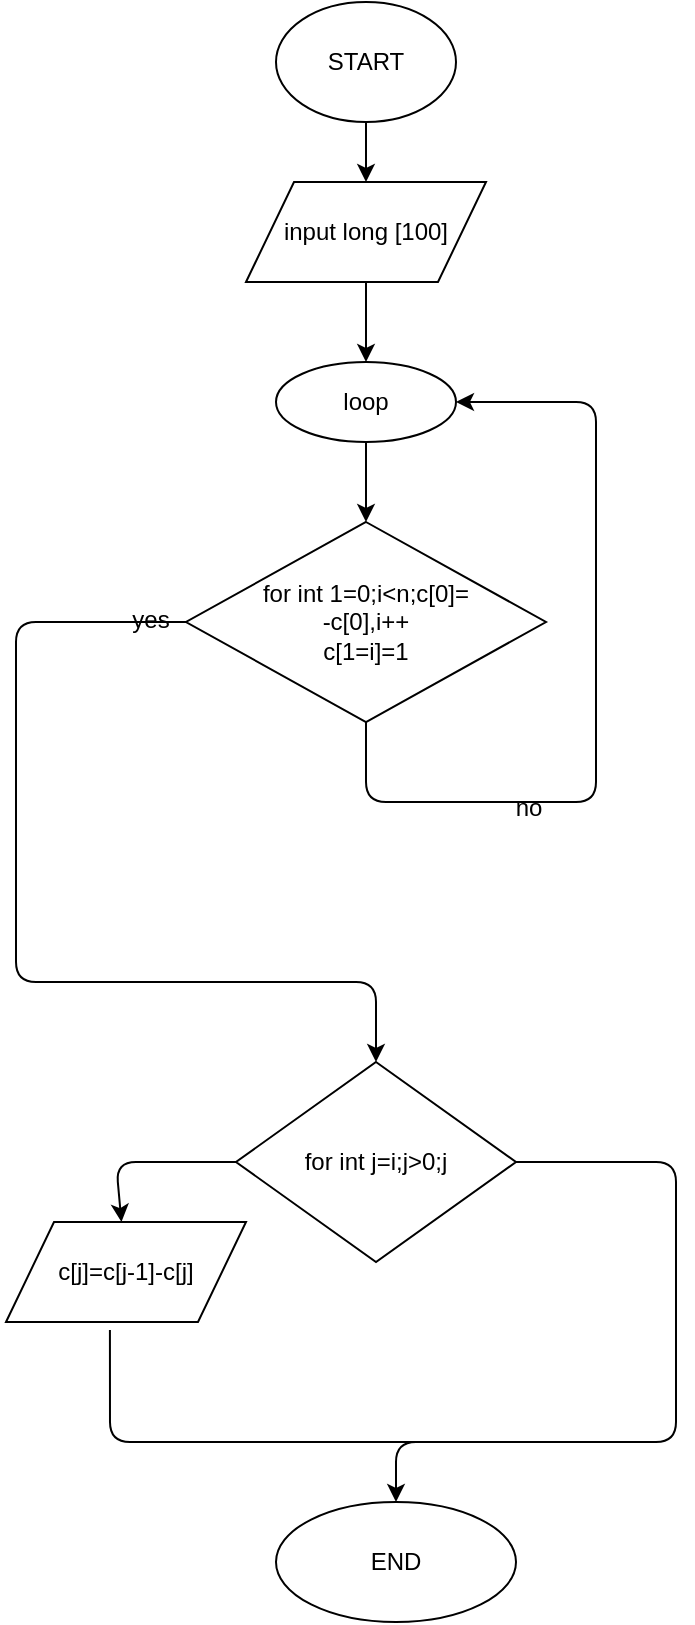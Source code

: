 <mxfile version="13.0.3" type="device"><diagram id="9hhuhPPM2WY0EdSudT1R" name="Halaman-1"><mxGraphModel dx="852" dy="494" grid="1" gridSize="10" guides="1" tooltips="1" connect="1" arrows="1" fold="1" page="1" pageScale="1" pageWidth="850" pageHeight="1100" math="0" shadow="0"><root><mxCell id="0"/><mxCell id="1" parent="0"/><mxCell id="B0I3zjuUgqsJ7zzWb8wE-1" value="START" style="ellipse;whiteSpace=wrap;html=1;" vertex="1" parent="1"><mxGeometry x="400" y="40" width="90" height="60" as="geometry"/></mxCell><mxCell id="B0I3zjuUgqsJ7zzWb8wE-3" value="input long [100]" style="shape=parallelogram;perimeter=parallelogramPerimeter;whiteSpace=wrap;html=1;" vertex="1" parent="1"><mxGeometry x="385" y="130" width="120" height="50" as="geometry"/></mxCell><mxCell id="B0I3zjuUgqsJ7zzWb8wE-9" value="" style="edgeStyle=orthogonalEdgeStyle;rounded=0;orthogonalLoop=1;jettySize=auto;html=1;" edge="1" parent="1" source="B0I3zjuUgqsJ7zzWb8wE-5" target="B0I3zjuUgqsJ7zzWb8wE-10"><mxGeometry relative="1" as="geometry"><mxPoint x="445" y="300" as="targetPoint"/></mxGeometry></mxCell><mxCell id="B0I3zjuUgqsJ7zzWb8wE-5" value="loop" style="ellipse;whiteSpace=wrap;html=1;" vertex="1" parent="1"><mxGeometry x="400" y="220" width="90" height="40" as="geometry"/></mxCell><mxCell id="B0I3zjuUgqsJ7zzWb8wE-6" value="" style="endArrow=classic;html=1;exitX=0.5;exitY=1;exitDx=0;exitDy=0;" edge="1" parent="1" source="B0I3zjuUgqsJ7zzWb8wE-1"><mxGeometry width="50" height="50" relative="1" as="geometry"><mxPoint x="460" y="170" as="sourcePoint"/><mxPoint x="445" y="130" as="targetPoint"/></mxGeometry></mxCell><mxCell id="B0I3zjuUgqsJ7zzWb8wE-7" value="" style="endArrow=classic;html=1;exitX=0.5;exitY=1;exitDx=0;exitDy=0;" edge="1" parent="1" source="B0I3zjuUgqsJ7zzWb8wE-3"><mxGeometry width="50" height="50" relative="1" as="geometry"><mxPoint x="440" y="190" as="sourcePoint"/><mxPoint x="445" y="220" as="targetPoint"/></mxGeometry></mxCell><mxCell id="B0I3zjuUgqsJ7zzWb8wE-10" value="for int 1=0;i&amp;lt;n;c[0]=&lt;br&gt;-c[0],i++&lt;br&gt;c[1=i]=1" style="rhombus;whiteSpace=wrap;html=1;" vertex="1" parent="1"><mxGeometry x="355" y="300" width="180" height="100" as="geometry"/></mxCell><mxCell id="B0I3zjuUgqsJ7zzWb8wE-11" value="" style="endArrow=classic;html=1;" edge="1" parent="1"><mxGeometry width="50" height="50" relative="1" as="geometry"><mxPoint x="355" y="350" as="sourcePoint"/><mxPoint x="450" y="570" as="targetPoint"/><Array as="points"><mxPoint x="270" y="350"/><mxPoint x="270" y="530"/><mxPoint x="450" y="530"/></Array></mxGeometry></mxCell><mxCell id="B0I3zjuUgqsJ7zzWb8wE-12" value="" style="endArrow=classic;html=1;exitX=0.5;exitY=1;exitDx=0;exitDy=0;entryX=1;entryY=0.5;entryDx=0;entryDy=0;" edge="1" parent="1" source="B0I3zjuUgqsJ7zzWb8wE-10" target="B0I3zjuUgqsJ7zzWb8wE-5"><mxGeometry width="50" height="50" relative="1" as="geometry"><mxPoint x="480" y="430" as="sourcePoint"/><mxPoint x="500" y="240" as="targetPoint"/><Array as="points"><mxPoint x="445" y="440"/><mxPoint x="560" y="440"/><mxPoint x="560" y="240"/></Array></mxGeometry></mxCell><mxCell id="B0I3zjuUgqsJ7zzWb8wE-13" value="no" style="text;html=1;align=center;verticalAlign=middle;resizable=0;points=[];autosize=1;" vertex="1" parent="1"><mxGeometry x="511" y="433" width="30" height="20" as="geometry"/></mxCell><mxCell id="B0I3zjuUgqsJ7zzWb8wE-14" value="yes" style="text;html=1;align=center;verticalAlign=middle;resizable=0;points=[];autosize=1;" vertex="1" parent="1"><mxGeometry x="322" y="339" width="30" height="20" as="geometry"/></mxCell><mxCell id="B0I3zjuUgqsJ7zzWb8wE-15" value="for int j=i;j&amp;gt;0;j" style="rhombus;whiteSpace=wrap;html=1;" vertex="1" parent="1"><mxGeometry x="380" y="570" width="140" height="100" as="geometry"/></mxCell><mxCell id="B0I3zjuUgqsJ7zzWb8wE-16" value="" style="endArrow=classic;html=1;exitX=1;exitY=0.5;exitDx=0;exitDy=0;" edge="1" parent="1" source="B0I3zjuUgqsJ7zzWb8wE-15"><mxGeometry width="50" height="50" relative="1" as="geometry"><mxPoint x="530" y="645" as="sourcePoint"/><mxPoint x="460" y="790" as="targetPoint"/><Array as="points"><mxPoint x="600" y="620"/><mxPoint x="600" y="760"/><mxPoint x="460" y="760"/></Array></mxGeometry></mxCell><mxCell id="B0I3zjuUgqsJ7zzWb8wE-17" value="" style="endArrow=classic;html=1;exitX=0;exitY=0.5;exitDx=0;exitDy=0;" edge="1" parent="1" source="B0I3zjuUgqsJ7zzWb8wE-15" target="B0I3zjuUgqsJ7zzWb8wE-18"><mxGeometry width="50" height="50" relative="1" as="geometry"><mxPoint x="400" y="710" as="sourcePoint"/><mxPoint x="320" y="650" as="targetPoint"/><Array as="points"><mxPoint x="320" y="620"/></Array></mxGeometry></mxCell><mxCell id="B0I3zjuUgqsJ7zzWb8wE-18" value="c[j]=c[j-1]-c[j]" style="shape=parallelogram;perimeter=parallelogramPerimeter;whiteSpace=wrap;html=1;" vertex="1" parent="1"><mxGeometry x="265" y="650" width="120" height="50" as="geometry"/></mxCell><mxCell id="B0I3zjuUgqsJ7zzWb8wE-19" value="" style="endArrow=none;html=1;exitX=0.433;exitY=1.08;exitDx=0;exitDy=0;exitPerimeter=0;" edge="1" parent="1" source="B0I3zjuUgqsJ7zzWb8wE-18"><mxGeometry width="50" height="50" relative="1" as="geometry"><mxPoint x="400" y="710" as="sourcePoint"/><mxPoint x="490" y="760" as="targetPoint"/><Array as="points"><mxPoint x="317" y="760"/></Array></mxGeometry></mxCell><mxCell id="B0I3zjuUgqsJ7zzWb8wE-20" value="END" style="ellipse;whiteSpace=wrap;html=1;" vertex="1" parent="1"><mxGeometry x="400" y="790" width="120" height="60" as="geometry"/></mxCell></root></mxGraphModel></diagram></mxfile>